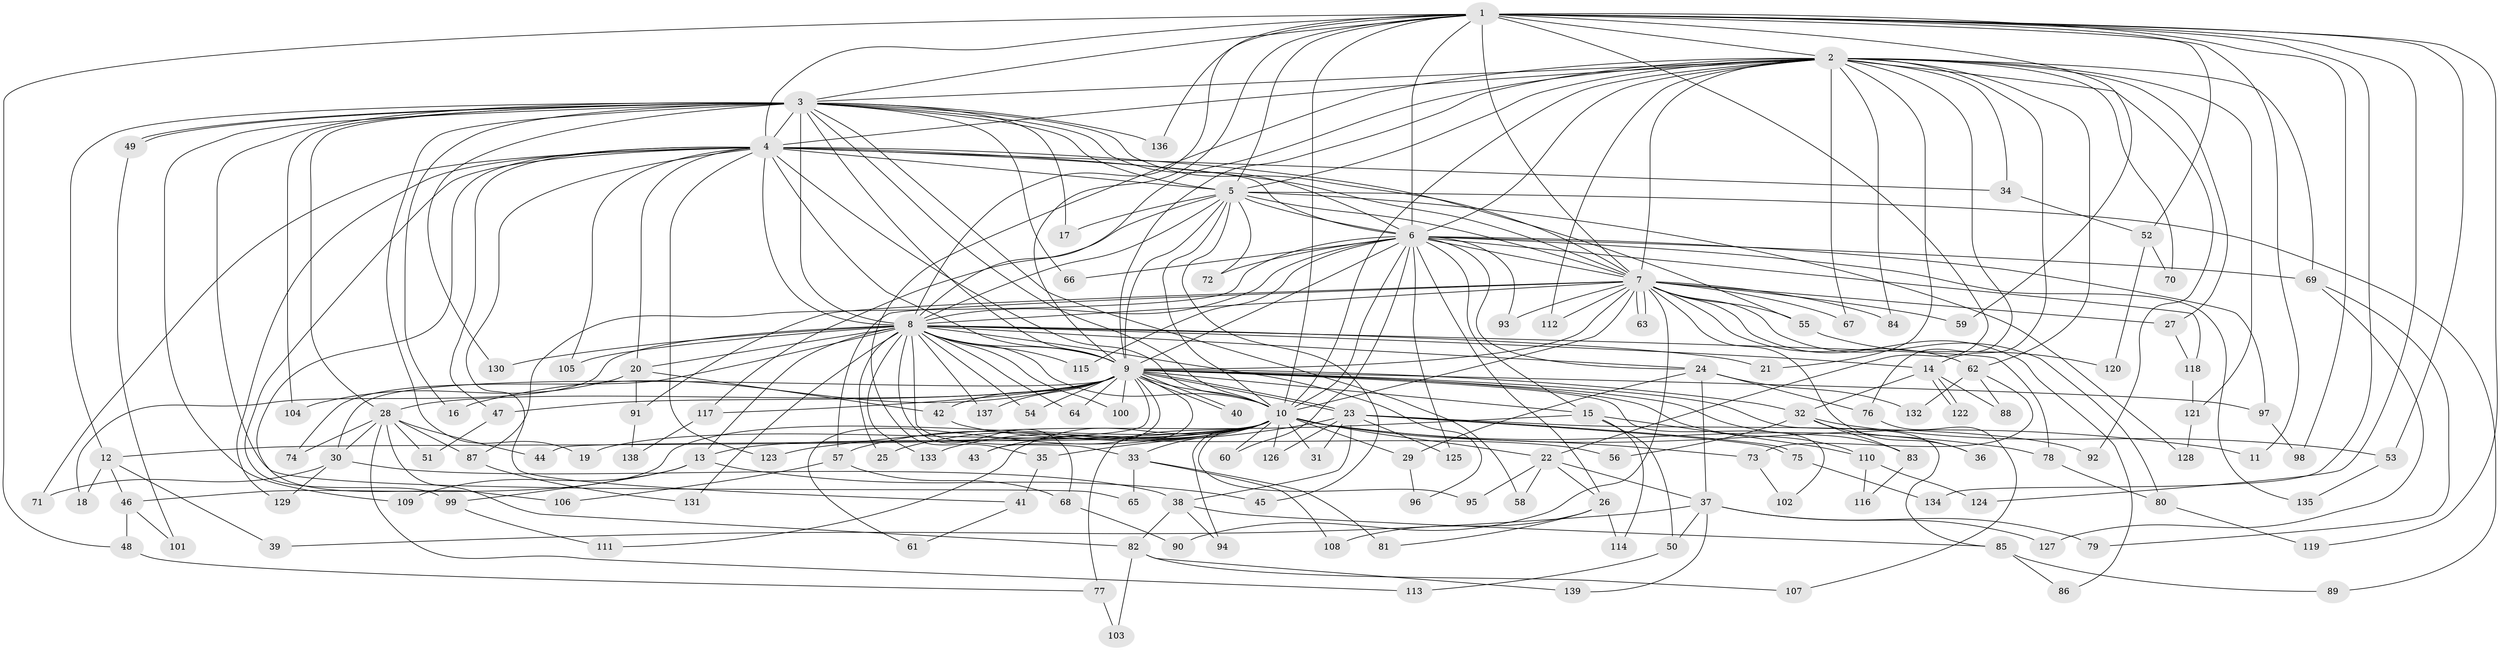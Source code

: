 // coarse degree distribution, {17: 0.024096385542168676, 32: 0.012048192771084338, 18: 0.012048192771084338, 19: 0.012048192771084338, 23: 0.012048192771084338, 27: 0.012048192771084338, 26: 0.012048192771084338, 2: 0.4819277108433735, 5: 0.060240963855421686, 6: 0.012048192771084338, 10: 0.03614457831325301, 3: 0.1927710843373494, 1: 0.04819277108433735, 8: 0.012048192771084338, 4: 0.060240963855421686}
// Generated by graph-tools (version 1.1) at 2025/17/03/04/25 18:17:45]
// undirected, 139 vertices, 303 edges
graph export_dot {
graph [start="1"]
  node [color=gray90,style=filled];
  1;
  2;
  3;
  4;
  5;
  6;
  7;
  8;
  9;
  10;
  11;
  12;
  13;
  14;
  15;
  16;
  17;
  18;
  19;
  20;
  21;
  22;
  23;
  24;
  25;
  26;
  27;
  28;
  29;
  30;
  31;
  32;
  33;
  34;
  35;
  36;
  37;
  38;
  39;
  40;
  41;
  42;
  43;
  44;
  45;
  46;
  47;
  48;
  49;
  50;
  51;
  52;
  53;
  54;
  55;
  56;
  57;
  58;
  59;
  60;
  61;
  62;
  63;
  64;
  65;
  66;
  67;
  68;
  69;
  70;
  71;
  72;
  73;
  74;
  75;
  76;
  77;
  78;
  79;
  80;
  81;
  82;
  83;
  84;
  85;
  86;
  87;
  88;
  89;
  90;
  91;
  92;
  93;
  94;
  95;
  96;
  97;
  98;
  99;
  100;
  101;
  102;
  103;
  104;
  105;
  106;
  107;
  108;
  109;
  110;
  111;
  112;
  113;
  114;
  115;
  116;
  117;
  118;
  119;
  120;
  121;
  122;
  123;
  124;
  125;
  126;
  127;
  128;
  129;
  130;
  131;
  132;
  133;
  134;
  135;
  136;
  137;
  138;
  139;
  1 -- 2;
  1 -- 3;
  1 -- 4;
  1 -- 5;
  1 -- 6;
  1 -- 7;
  1 -- 8;
  1 -- 9;
  1 -- 10;
  1 -- 11;
  1 -- 22;
  1 -- 48;
  1 -- 52;
  1 -- 53;
  1 -- 59;
  1 -- 98;
  1 -- 119;
  1 -- 124;
  1 -- 134;
  1 -- 136;
  2 -- 3;
  2 -- 4;
  2 -- 5;
  2 -- 6;
  2 -- 7;
  2 -- 8;
  2 -- 9;
  2 -- 10;
  2 -- 14;
  2 -- 21;
  2 -- 27;
  2 -- 34;
  2 -- 35;
  2 -- 62;
  2 -- 67;
  2 -- 69;
  2 -- 70;
  2 -- 76;
  2 -- 84;
  2 -- 92;
  2 -- 112;
  2 -- 121;
  3 -- 4;
  3 -- 5;
  3 -- 6;
  3 -- 7;
  3 -- 8;
  3 -- 9;
  3 -- 10;
  3 -- 12;
  3 -- 16;
  3 -- 17;
  3 -- 19;
  3 -- 28;
  3 -- 49;
  3 -- 49;
  3 -- 58;
  3 -- 65;
  3 -- 66;
  3 -- 104;
  3 -- 109;
  3 -- 130;
  3 -- 136;
  4 -- 5;
  4 -- 6;
  4 -- 7;
  4 -- 8;
  4 -- 9;
  4 -- 10;
  4 -- 20;
  4 -- 34;
  4 -- 41;
  4 -- 47;
  4 -- 55;
  4 -- 71;
  4 -- 99;
  4 -- 105;
  4 -- 106;
  4 -- 123;
  4 -- 129;
  5 -- 6;
  5 -- 7;
  5 -- 8;
  5 -- 9;
  5 -- 10;
  5 -- 17;
  5 -- 45;
  5 -- 72;
  5 -- 89;
  5 -- 117;
  5 -- 128;
  6 -- 7;
  6 -- 8;
  6 -- 9;
  6 -- 10;
  6 -- 15;
  6 -- 24;
  6 -- 26;
  6 -- 60;
  6 -- 66;
  6 -- 69;
  6 -- 72;
  6 -- 87;
  6 -- 93;
  6 -- 97;
  6 -- 115;
  6 -- 118;
  6 -- 125;
  6 -- 135;
  7 -- 8;
  7 -- 9;
  7 -- 10;
  7 -- 27;
  7 -- 36;
  7 -- 55;
  7 -- 57;
  7 -- 59;
  7 -- 62;
  7 -- 63;
  7 -- 63;
  7 -- 67;
  7 -- 80;
  7 -- 84;
  7 -- 86;
  7 -- 90;
  7 -- 91;
  7 -- 93;
  7 -- 112;
  8 -- 9;
  8 -- 10;
  8 -- 13;
  8 -- 14;
  8 -- 18;
  8 -- 20;
  8 -- 21;
  8 -- 24;
  8 -- 25;
  8 -- 33;
  8 -- 54;
  8 -- 64;
  8 -- 68;
  8 -- 74;
  8 -- 78;
  8 -- 96;
  8 -- 100;
  8 -- 105;
  8 -- 115;
  8 -- 130;
  8 -- 131;
  8 -- 133;
  8 -- 137;
  9 -- 10;
  9 -- 15;
  9 -- 16;
  9 -- 23;
  9 -- 23;
  9 -- 28;
  9 -- 30;
  9 -- 32;
  9 -- 40;
  9 -- 40;
  9 -- 42;
  9 -- 43;
  9 -- 44;
  9 -- 47;
  9 -- 54;
  9 -- 61;
  9 -- 64;
  9 -- 83;
  9 -- 85;
  9 -- 97;
  9 -- 100;
  9 -- 102;
  9 -- 110;
  9 -- 117;
  9 -- 137;
  10 -- 11;
  10 -- 12;
  10 -- 13;
  10 -- 19;
  10 -- 22;
  10 -- 25;
  10 -- 29;
  10 -- 31;
  10 -- 33;
  10 -- 43;
  10 -- 46;
  10 -- 57;
  10 -- 60;
  10 -- 73;
  10 -- 77;
  10 -- 78;
  10 -- 94;
  10 -- 95;
  10 -- 111;
  10 -- 126;
  10 -- 133;
  12 -- 18;
  12 -- 39;
  12 -- 46;
  13 -- 45;
  13 -- 99;
  13 -- 109;
  14 -- 32;
  14 -- 88;
  14 -- 122;
  14 -- 122;
  15 -- 50;
  15 -- 110;
  15 -- 114;
  15 -- 123;
  20 -- 42;
  20 -- 91;
  20 -- 104;
  22 -- 26;
  22 -- 37;
  22 -- 58;
  22 -- 95;
  23 -- 31;
  23 -- 35;
  23 -- 38;
  23 -- 75;
  23 -- 75;
  23 -- 92;
  23 -- 125;
  23 -- 126;
  24 -- 29;
  24 -- 37;
  24 -- 76;
  24 -- 132;
  26 -- 81;
  26 -- 108;
  26 -- 114;
  27 -- 118;
  28 -- 30;
  28 -- 44;
  28 -- 51;
  28 -- 74;
  28 -- 82;
  28 -- 87;
  28 -- 113;
  29 -- 96;
  30 -- 38;
  30 -- 71;
  30 -- 129;
  32 -- 36;
  32 -- 53;
  32 -- 56;
  32 -- 83;
  33 -- 65;
  33 -- 81;
  33 -- 108;
  34 -- 52;
  35 -- 41;
  37 -- 39;
  37 -- 50;
  37 -- 79;
  37 -- 127;
  37 -- 139;
  38 -- 82;
  38 -- 85;
  38 -- 94;
  41 -- 61;
  42 -- 56;
  46 -- 48;
  46 -- 101;
  47 -- 51;
  48 -- 77;
  49 -- 101;
  50 -- 113;
  52 -- 70;
  52 -- 120;
  53 -- 135;
  55 -- 120;
  57 -- 68;
  57 -- 106;
  62 -- 73;
  62 -- 88;
  62 -- 132;
  68 -- 90;
  69 -- 79;
  69 -- 127;
  73 -- 102;
  75 -- 134;
  76 -- 107;
  77 -- 103;
  78 -- 80;
  80 -- 119;
  82 -- 103;
  82 -- 107;
  82 -- 139;
  83 -- 116;
  85 -- 86;
  85 -- 89;
  87 -- 131;
  91 -- 138;
  97 -- 98;
  99 -- 111;
  110 -- 116;
  110 -- 124;
  117 -- 138;
  118 -- 121;
  121 -- 128;
}
